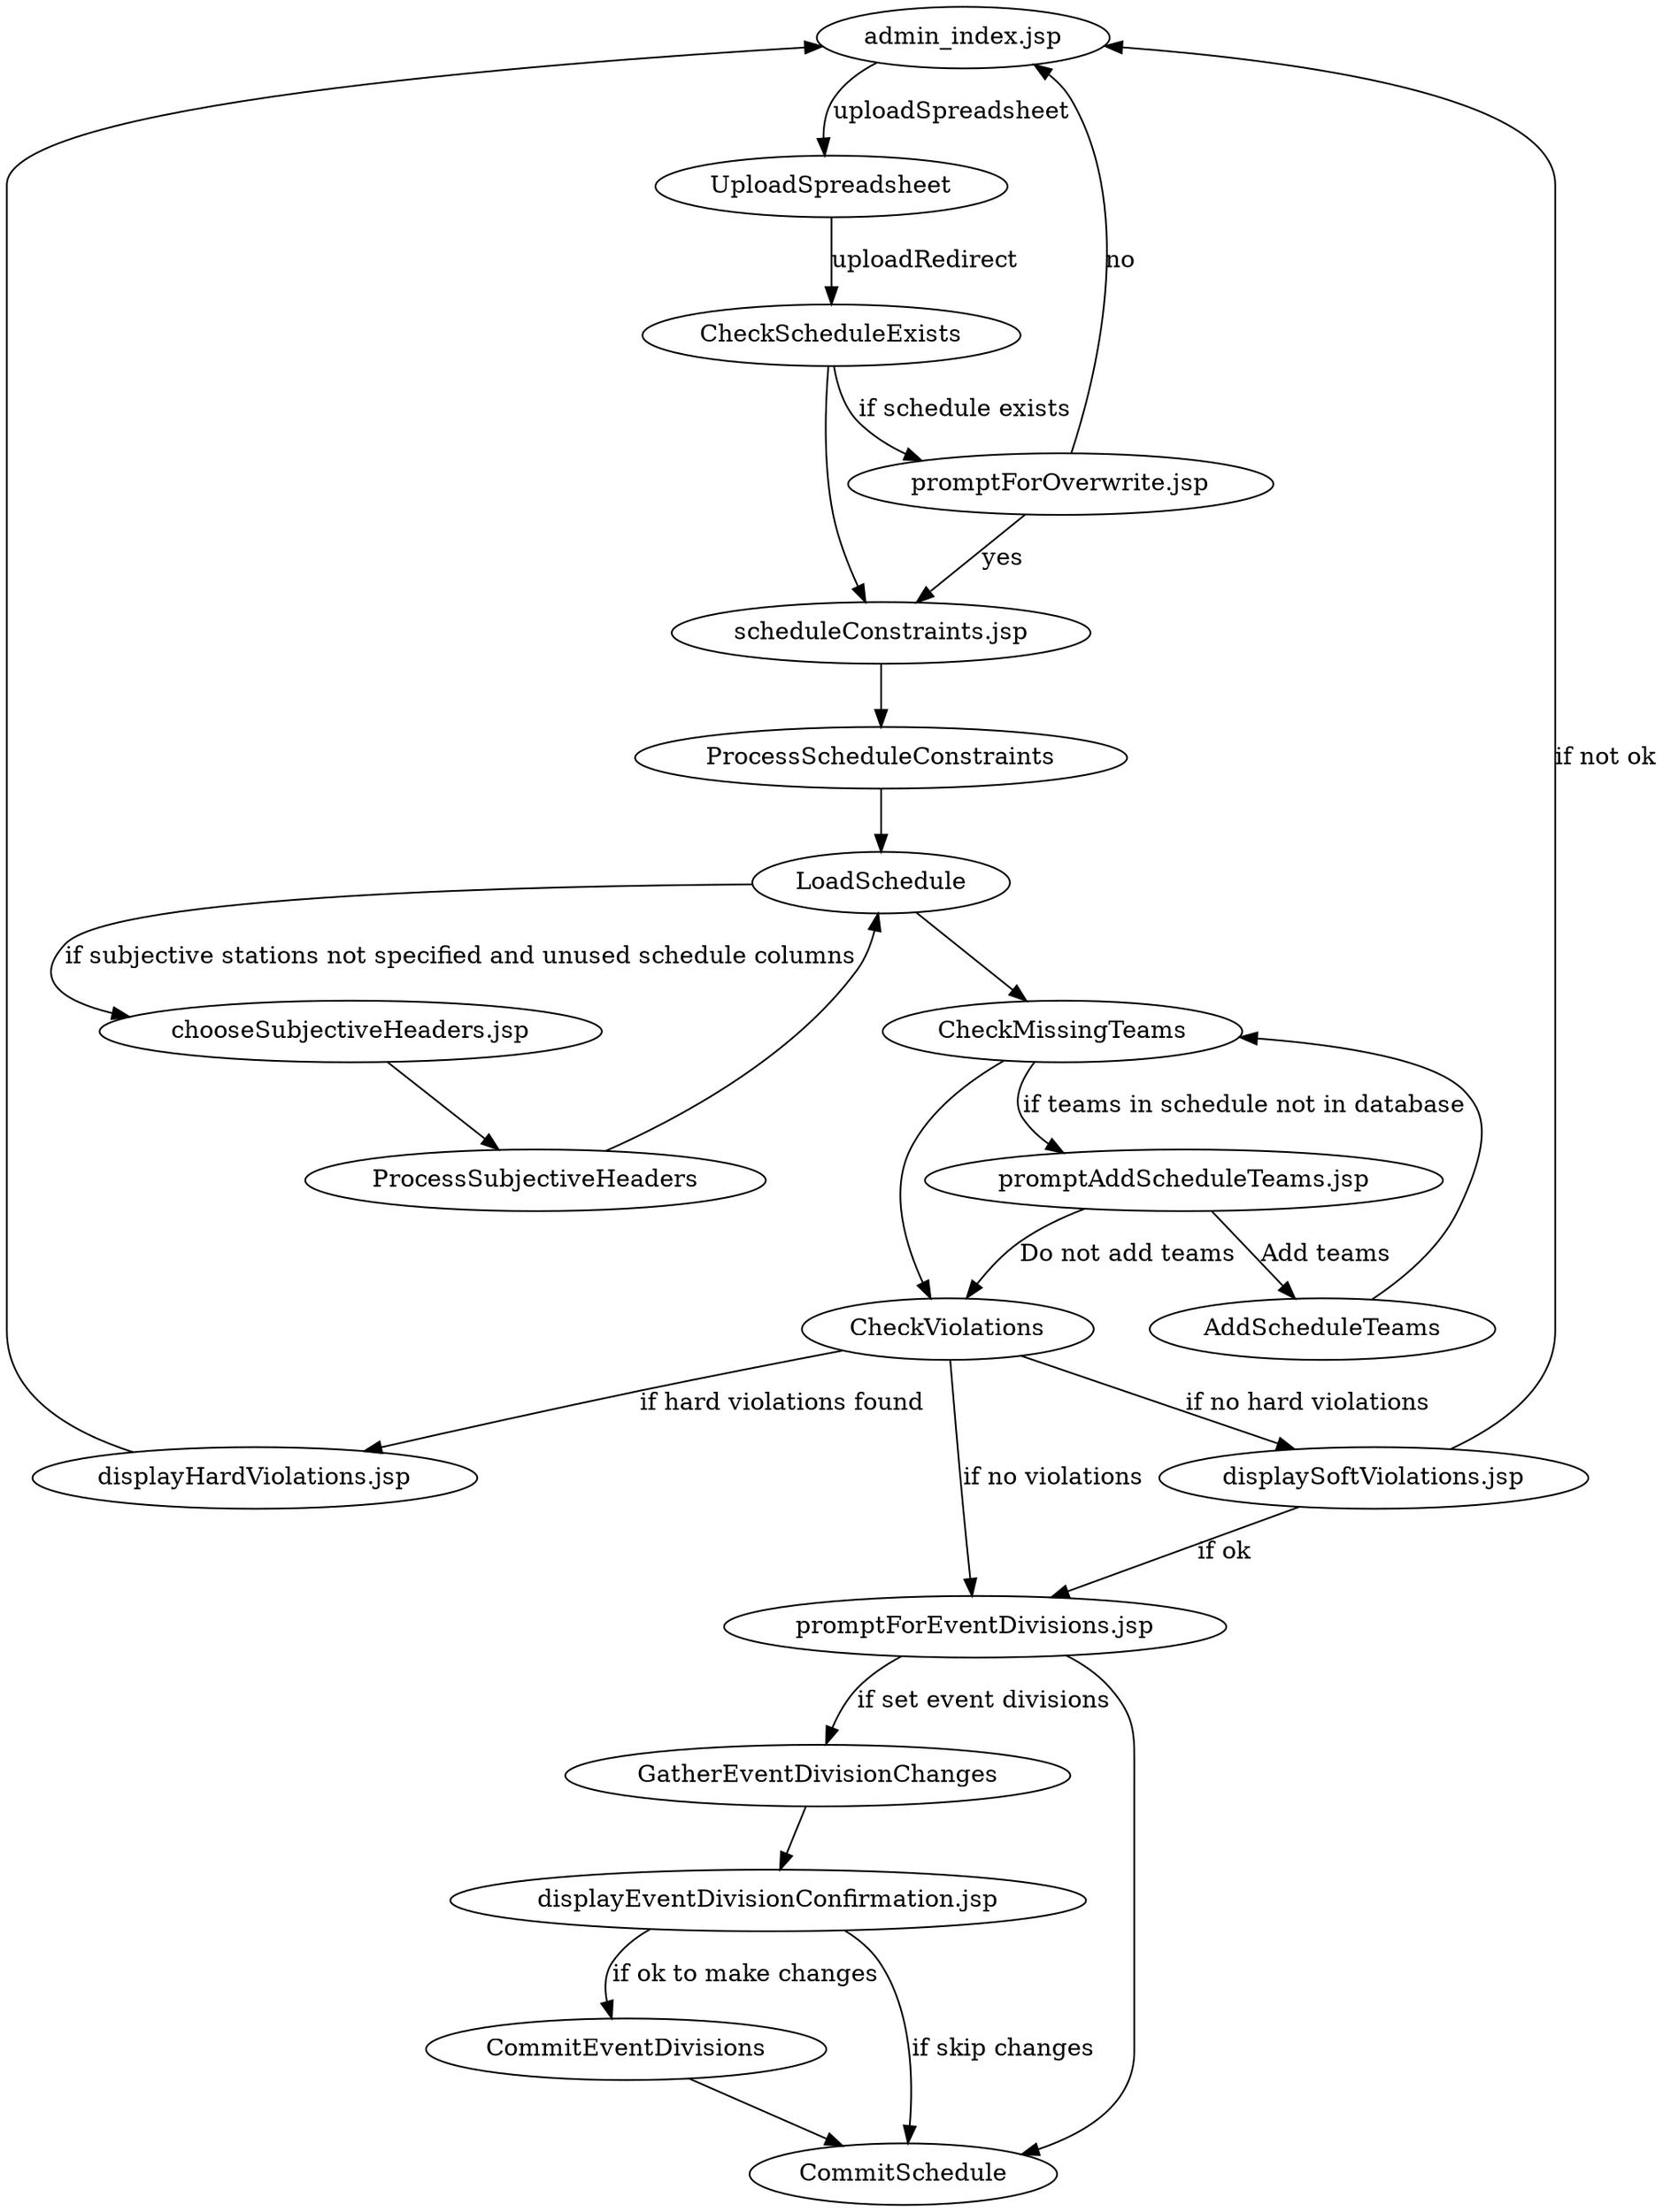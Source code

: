 digraph UploadSchedule {

"admin_index.jsp" -> UploadSpreadsheet [label="uploadSpreadsheet"];

UploadSpreadsheet -> CheckScheduleExists [label="uploadRedirect"];

CheckScheduleExists -> "promptForOverwrite.jsp" [label="if schedule exists"];

"promptForOverwrite.jsp" -> "scheduleConstraints.jsp" [label="yes"];
"promptForOverwrite.jsp" -> "admin_index.jsp" [label="no"];

CheckScheduleExists -> "scheduleConstraints.jsp";

"scheduleConstraints.jsp" -> ProcessScheduleConstraints;
ProcessScheduleConstraints -> LoadSchedule;

LoadSchedule -> CheckMissingTeams;

CheckMissingTeams -> CheckViolations;
CheckMissingTeams -> "promptAddScheduleTeams.jsp" [label="if teams in schedule not in database"];

"promptAddScheduleTeams.jsp" -> AddScheduleTeams [label="Add teams"];
"promptAddScheduleTeams.jsp" -> CheckViolations [label="Do not add teams"];

AddScheduleTeams -> CheckMissingTeams;

CheckViolations -> "promptForEventDivisions.jsp" [label="if no violations"];
CheckViolations -> "displayHardViolations.jsp" [label="if hard violations found"];
CheckViolations -> "displaySoftViolations.jsp" [label="if no hard violations"];

LoadSchedule -> "chooseSubjectiveHeaders.jsp" [label="if subjective stations not specified and unused schedule columns"];
"chooseSubjectiveHeaders.jsp" -> ProcessSubjectiveHeaders;
ProcessSubjectiveHeaders -> LoadSchedule;

"displayHardViolations.jsp" -> "admin_index.jsp";

"displaySoftViolations.jsp" -> "promptForEventDivisions.jsp" [label="if ok"];
"displaySoftViolations.jsp" -> "admin_index.jsp" [label="if not ok"];

"promptForEventDivisions.jsp" -> GatherEventDivisionChanges [label="if set event divisions"];
"promptForEventDivisions.jsp" -> CommitSchedule;

GatherEventDivisionChanges -> "displayEventDivisionConfirmation.jsp";

"displayEventDivisionConfirmation.jsp" -> CommitEventDivisions [label="if ok to make changes"];
"displayEventDivisionConfirmation.jsp" -> CommitSchedule [label="if skip changes"];
CommitEventDivisions -> CommitSchedule

}
